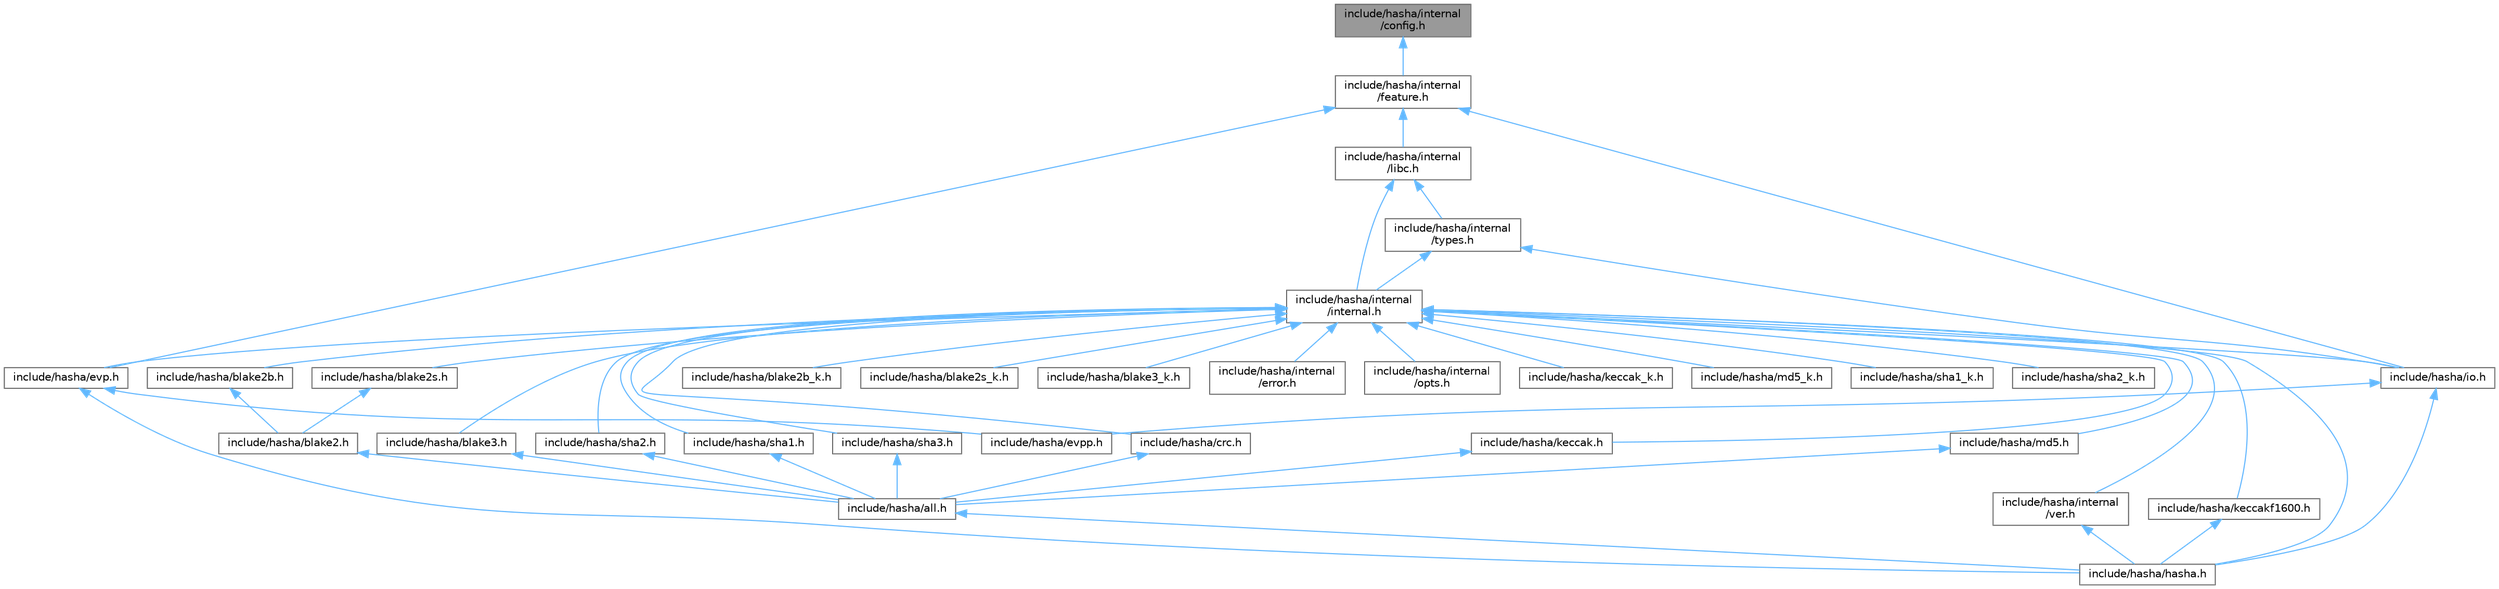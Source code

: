 digraph "include/hasha/internal/config.h"
{
 // LATEX_PDF_SIZE
  bgcolor="transparent";
  edge [fontname=Helvetica,fontsize=10,labelfontname=Helvetica,labelfontsize=10];
  node [fontname=Helvetica,fontsize=10,shape=box,height=0.2,width=0.4];
  Node1 [id="Node000001",label="include/hasha/internal\l/config.h",height=0.2,width=0.4,color="gray40", fillcolor="grey60", style="filled", fontcolor="black",tooltip=" "];
  Node1 -> Node2 [id="edge1_Node000001_Node000002",dir="back",color="steelblue1",style="solid",tooltip=" "];
  Node2 [id="Node000002",label="include/hasha/internal\l/feature.h",height=0.2,width=0.4,color="grey40", fillcolor="white", style="filled",URL="$d2/d74/feature_8h.html",tooltip=" "];
  Node2 -> Node3 [id="edge2_Node000002_Node000003",dir="back",color="steelblue1",style="solid",tooltip=" "];
  Node3 [id="Node000003",label="include/hasha/evp.h",height=0.2,width=0.4,color="grey40", fillcolor="white", style="filled",URL="$d5/d67/evp_8h.html",tooltip="Header file for the EVP Hasher abstraction."];
  Node3 -> Node4 [id="edge3_Node000003_Node000004",dir="back",color="steelblue1",style="solid",tooltip=" "];
  Node4 [id="Node000004",label="include/hasha/evpp.h",height=0.2,width=0.4,color="grey40", fillcolor="white", style="filled",URL="$dc/d53/evpp_8h.html",tooltip=" "];
  Node3 -> Node5 [id="edge4_Node000003_Node000005",dir="back",color="steelblue1",style="solid",tooltip=" "];
  Node5 [id="Node000005",label="include/hasha/hasha.h",height=0.2,width=0.4,color="grey40", fillcolor="white", style="filled",URL="$d3/df9/hasha_8h.html",tooltip=" "];
  Node2 -> Node6 [id="edge5_Node000002_Node000006",dir="back",color="steelblue1",style="solid",tooltip=" "];
  Node6 [id="Node000006",label="include/hasha/internal\l/libc.h",height=0.2,width=0.4,color="grey40", fillcolor="white", style="filled",URL="$db/dc8/libc_8h.html",tooltip=" "];
  Node6 -> Node7 [id="edge6_Node000006_Node000007",dir="back",color="steelblue1",style="solid",tooltip=" "];
  Node7 [id="Node000007",label="include/hasha/internal\l/internal.h",height=0.2,width=0.4,color="grey40", fillcolor="white", style="filled",URL="$db/dde/internal_8h.html",tooltip=" "];
  Node7 -> Node8 [id="edge7_Node000007_Node000008",dir="back",color="steelblue1",style="solid",tooltip=" "];
  Node8 [id="Node000008",label="include/hasha/blake2b.h",height=0.2,width=0.4,color="grey40", fillcolor="white", style="filled",URL="$d2/d28/blake2b_8h.html",tooltip="Header file for the BLAKE2b hashing algorithm."];
  Node8 -> Node9 [id="edge8_Node000008_Node000009",dir="back",color="steelblue1",style="solid",tooltip=" "];
  Node9 [id="Node000009",label="include/hasha/blake2.h",height=0.2,width=0.4,color="grey40", fillcolor="white", style="filled",URL="$dd/d41/blake2_8h.html",tooltip=" "];
  Node9 -> Node10 [id="edge9_Node000009_Node000010",dir="back",color="steelblue1",style="solid",tooltip=" "];
  Node10 [id="Node000010",label="include/hasha/all.h",height=0.2,width=0.4,color="grey40", fillcolor="white", style="filled",URL="$da/d0d/all_8h.html",tooltip=" "];
  Node10 -> Node5 [id="edge10_Node000010_Node000005",dir="back",color="steelblue1",style="solid",tooltip=" "];
  Node7 -> Node11 [id="edge11_Node000007_Node000011",dir="back",color="steelblue1",style="solid",tooltip=" "];
  Node11 [id="Node000011",label="include/hasha/blake2b_k.h",height=0.2,width=0.4,color="grey40", fillcolor="white", style="filled",URL="$d0/dff/blake2b__k_8h.html",tooltip="Blake2B Constants for Hash Computation."];
  Node7 -> Node12 [id="edge12_Node000007_Node000012",dir="back",color="steelblue1",style="solid",tooltip=" "];
  Node12 [id="Node000012",label="include/hasha/blake2s.h",height=0.2,width=0.4,color="grey40", fillcolor="white", style="filled",URL="$df/dfa/blake2s_8h.html",tooltip="Header file for the BLAKE2s hashing algorithm."];
  Node12 -> Node9 [id="edge13_Node000012_Node000009",dir="back",color="steelblue1",style="solid",tooltip=" "];
  Node7 -> Node13 [id="edge14_Node000007_Node000013",dir="back",color="steelblue1",style="solid",tooltip=" "];
  Node13 [id="Node000013",label="include/hasha/blake2s_k.h",height=0.2,width=0.4,color="grey40", fillcolor="white", style="filled",URL="$d7/d6e/blake2s__k_8h.html",tooltip="Blake2S Constants for Hash Computation."];
  Node7 -> Node14 [id="edge15_Node000007_Node000014",dir="back",color="steelblue1",style="solid",tooltip=" "];
  Node14 [id="Node000014",label="include/hasha/blake3.h",height=0.2,width=0.4,color="grey40", fillcolor="white", style="filled",URL="$d0/d8f/blake3_8h.html",tooltip="Header file for the BLAKE3 hashing algorithm."];
  Node14 -> Node10 [id="edge16_Node000014_Node000010",dir="back",color="steelblue1",style="solid",tooltip=" "];
  Node7 -> Node15 [id="edge17_Node000007_Node000015",dir="back",color="steelblue1",style="solid",tooltip=" "];
  Node15 [id="Node000015",label="include/hasha/blake3_k.h",height=0.2,width=0.4,color="grey40", fillcolor="white", style="filled",URL="$db/d6a/blake3__k_8h.html",tooltip="Blake3 Constants for Hash Computation."];
  Node7 -> Node16 [id="edge18_Node000007_Node000016",dir="back",color="steelblue1",style="solid",tooltip=" "];
  Node16 [id="Node000016",label="include/hasha/crc.h",height=0.2,width=0.4,color="grey40", fillcolor="white", style="filled",URL="$dc/de6/crc_8h.html",tooltip="Header file for CRC32 checksum calculation."];
  Node16 -> Node10 [id="edge19_Node000016_Node000010",dir="back",color="steelblue1",style="solid",tooltip=" "];
  Node7 -> Node3 [id="edge20_Node000007_Node000003",dir="back",color="steelblue1",style="solid",tooltip=" "];
  Node7 -> Node5 [id="edge21_Node000007_Node000005",dir="back",color="steelblue1",style="solid",tooltip=" "];
  Node7 -> Node17 [id="edge22_Node000007_Node000017",dir="back",color="steelblue1",style="solid",tooltip=" "];
  Node17 [id="Node000017",label="include/hasha/internal\l/error.h",height=0.2,width=0.4,color="grey40", fillcolor="white", style="filled",URL="$da/d41/error_8h.html",tooltip=" "];
  Node7 -> Node18 [id="edge23_Node000007_Node000018",dir="back",color="steelblue1",style="solid",tooltip=" "];
  Node18 [id="Node000018",label="include/hasha/internal\l/opts.h",height=0.2,width=0.4,color="grey40", fillcolor="white", style="filled",URL="$d8/d68/opts_8h.html",tooltip=" "];
  Node7 -> Node19 [id="edge24_Node000007_Node000019",dir="back",color="steelblue1",style="solid",tooltip=" "];
  Node19 [id="Node000019",label="include/hasha/internal\l/ver.h",height=0.2,width=0.4,color="grey40", fillcolor="white", style="filled",URL="$d9/d2e/ver_8h.html",tooltip=" "];
  Node19 -> Node5 [id="edge25_Node000019_Node000005",dir="back",color="steelblue1",style="solid",tooltip=" "];
  Node7 -> Node20 [id="edge26_Node000007_Node000020",dir="back",color="steelblue1",style="solid",tooltip=" "];
  Node20 [id="Node000020",label="include/hasha/io.h",height=0.2,width=0.4,color="grey40", fillcolor="white", style="filled",URL="$dc/dac/io_8h.html",tooltip="Header file for I/O operations related to hashing."];
  Node20 -> Node4 [id="edge27_Node000020_Node000004",dir="back",color="steelblue1",style="solid",tooltip=" "];
  Node20 -> Node5 [id="edge28_Node000020_Node000005",dir="back",color="steelblue1",style="solid",tooltip=" "];
  Node7 -> Node21 [id="edge29_Node000007_Node000021",dir="back",color="steelblue1",style="solid",tooltip=" "];
  Node21 [id="Node000021",label="include/hasha/keccak.h",height=0.2,width=0.4,color="grey40", fillcolor="white", style="filled",URL="$d6/dd8/keccak_8h.html",tooltip="Header file for Keccak-based hash functions."];
  Node21 -> Node10 [id="edge30_Node000021_Node000010",dir="back",color="steelblue1",style="solid",tooltip=" "];
  Node7 -> Node22 [id="edge31_Node000007_Node000022",dir="back",color="steelblue1",style="solid",tooltip=" "];
  Node22 [id="Node000022",label="include/hasha/keccak_k.h",height=0.2,width=0.4,color="grey40", fillcolor="white", style="filled",URL="$dd/d02/keccak__k_8h.html",tooltip="Keccak Constants for Hash Computation."];
  Node7 -> Node23 [id="edge32_Node000007_Node000023",dir="back",color="steelblue1",style="solid",tooltip=" "];
  Node23 [id="Node000023",label="include/hasha/keccakf1600.h",height=0.2,width=0.4,color="grey40", fillcolor="white", style="filled",URL="$d8/d46/keccakf1600_8h.html",tooltip=" "];
  Node23 -> Node5 [id="edge33_Node000023_Node000005",dir="back",color="steelblue1",style="solid",tooltip=" "];
  Node7 -> Node24 [id="edge34_Node000007_Node000024",dir="back",color="steelblue1",style="solid",tooltip=" "];
  Node24 [id="Node000024",label="include/hasha/md5.h",height=0.2,width=0.4,color="grey40", fillcolor="white", style="filled",URL="$da/db0/md5_8h.html",tooltip="Header file for the MD5 cryptographic hash function."];
  Node24 -> Node10 [id="edge35_Node000024_Node000010",dir="back",color="steelblue1",style="solid",tooltip=" "];
  Node7 -> Node25 [id="edge36_Node000007_Node000025",dir="back",color="steelblue1",style="solid",tooltip=" "];
  Node25 [id="Node000025",label="include/hasha/md5_k.h",height=0.2,width=0.4,color="grey40", fillcolor="white", style="filled",URL="$d3/d38/md5__k_8h.html",tooltip="MD5 Constants for Hash Computation."];
  Node7 -> Node26 [id="edge37_Node000007_Node000026",dir="back",color="steelblue1",style="solid",tooltip=" "];
  Node26 [id="Node000026",label="include/hasha/sha1.h",height=0.2,width=0.4,color="grey40", fillcolor="white", style="filled",URL="$db/db5/sha1_8h.html",tooltip="Header file for the SHA-1 cryptographic hash algorithm."];
  Node26 -> Node10 [id="edge38_Node000026_Node000010",dir="back",color="steelblue1",style="solid",tooltip=" "];
  Node7 -> Node27 [id="edge39_Node000007_Node000027",dir="back",color="steelblue1",style="solid",tooltip=" "];
  Node27 [id="Node000027",label="include/hasha/sha1_k.h",height=0.2,width=0.4,color="grey40", fillcolor="white", style="filled",URL="$d4/d5f/sha1__k_8h.html",tooltip="SHA-1 Constants for Hash Computation."];
  Node7 -> Node28 [id="edge40_Node000007_Node000028",dir="back",color="steelblue1",style="solid",tooltip=" "];
  Node28 [id="Node000028",label="include/hasha/sha2.h",height=0.2,width=0.4,color="grey40", fillcolor="white", style="filled",URL="$db/d4d/sha2_8h.html",tooltip="Header file for SHA-2 cryptographic hash functions."];
  Node28 -> Node10 [id="edge41_Node000028_Node000010",dir="back",color="steelblue1",style="solid",tooltip=" "];
  Node7 -> Node29 [id="edge42_Node000007_Node000029",dir="back",color="steelblue1",style="solid",tooltip=" "];
  Node29 [id="Node000029",label="include/hasha/sha2_k.h",height=0.2,width=0.4,color="grey40", fillcolor="white", style="filled",URL="$d7/d9c/sha2__k_8h.html",tooltip="SHA-2 Constants for Hash Computation."];
  Node7 -> Node30 [id="edge43_Node000007_Node000030",dir="back",color="steelblue1",style="solid",tooltip=" "];
  Node30 [id="Node000030",label="include/hasha/sha3.h",height=0.2,width=0.4,color="grey40", fillcolor="white", style="filled",URL="$d7/dda/sha3_8h.html",tooltip="Header file for SHA3 cryptographic hash functions."];
  Node30 -> Node10 [id="edge44_Node000030_Node000010",dir="back",color="steelblue1",style="solid",tooltip=" "];
  Node6 -> Node31 [id="edge45_Node000006_Node000031",dir="back",color="steelblue1",style="solid",tooltip=" "];
  Node31 [id="Node000031",label="include/hasha/internal\l/types.h",height=0.2,width=0.4,color="grey40", fillcolor="white", style="filled",URL="$d9/d49/types_8h.html",tooltip=" "];
  Node31 -> Node7 [id="edge46_Node000031_Node000007",dir="back",color="steelblue1",style="solid",tooltip=" "];
  Node31 -> Node20 [id="edge47_Node000031_Node000020",dir="back",color="steelblue1",style="solid",tooltip=" "];
  Node2 -> Node20 [id="edge48_Node000002_Node000020",dir="back",color="steelblue1",style="solid",tooltip=" "];
}

